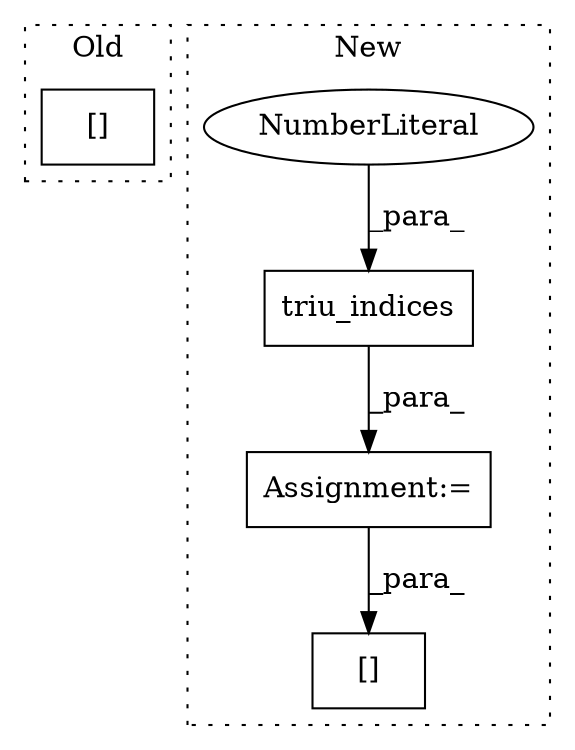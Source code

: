 digraph G {
subgraph cluster0 {
1 [label="[]" a="2" s="12591,12635" l="23,1" shape="box"];
label = "Old";
style="dotted";
}
subgraph cluster1 {
2 [label="triu_indices" a="32" s="12473,12515" l="13,1" shape="box"];
3 [label="[]" a="2" s="12524,12538" l="7,1" shape="box"];
4 [label="NumberLiteral" a="34" s="12500" l="1" shape="ellipse"];
5 [label="Assignment:=" a="7" s="12466" l="1" shape="box"];
label = "New";
style="dotted";
}
2 -> 5 [label="_para_"];
4 -> 2 [label="_para_"];
5 -> 3 [label="_para_"];
}